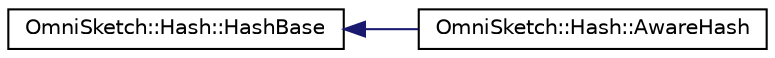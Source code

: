 digraph "Graphical Class Hierarchy"
{
 // LATEX_PDF_SIZE
  edge [fontname="Helvetica",fontsize="10",labelfontname="Helvetica",labelfontsize="10"];
  node [fontname="Helvetica",fontsize="10",shape=record];
  rankdir="LR";
  Node0 [label="OmniSketch::Hash::HashBase",height=0.2,width=0.4,color="black", fillcolor="white", style="filled",URL="$class_omni_sketch_1_1_hash_1_1_hash_base.html",tooltip="Base class for all hashing classes."];
  Node0 -> Node1 [dir="back",color="midnightblue",fontsize="10",style="solid",fontname="Helvetica"];
  Node1 [label="OmniSketch::Hash::AwareHash",height=0.2,width=0.4,color="black", fillcolor="white", style="filled",URL="$class_omni_sketch_1_1_hash_1_1_aware_hash.html",tooltip="Aware hash."];
}
